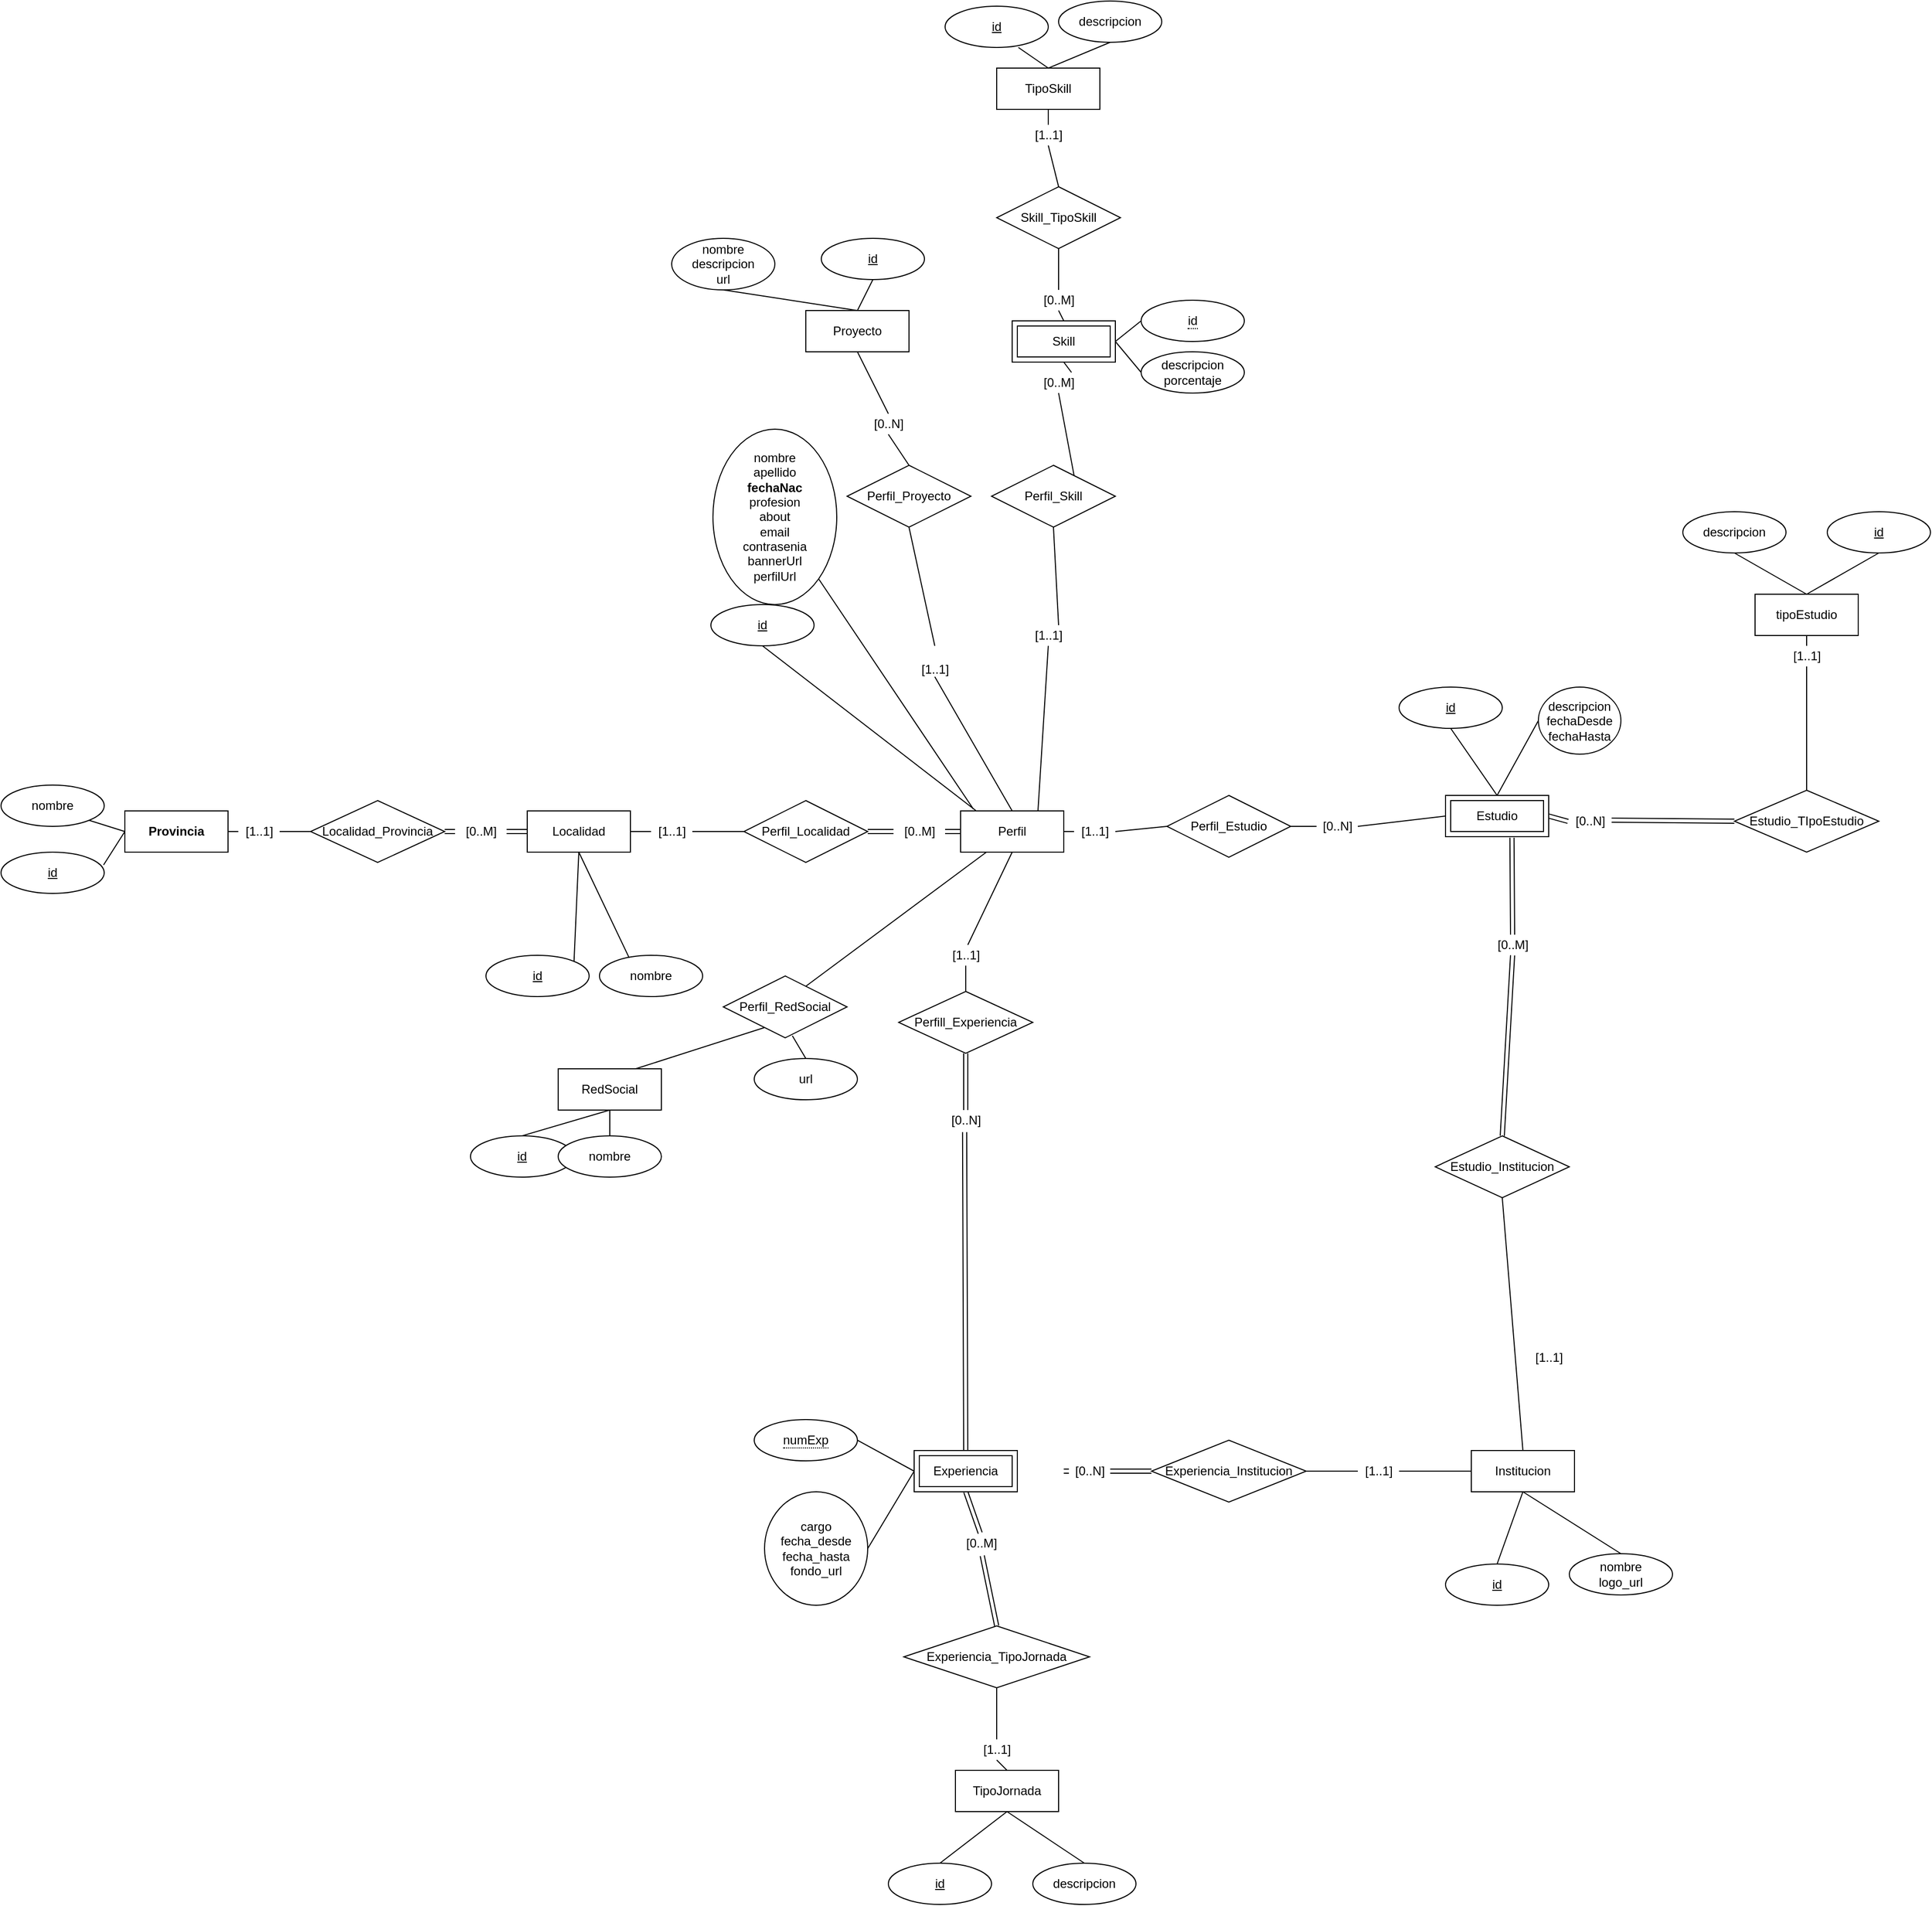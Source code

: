 <mxfile version="18.0.1" type="device"><diagram id="i4oHyw5RHBlCEO03OE9B" name="Página-1"><mxGraphModel dx="2996" dy="2034" grid="1" gridSize="10" guides="1" tooltips="1" connect="1" arrows="1" fold="1" page="1" pageScale="1" pageWidth="827" pageHeight="1169" math="0" shadow="0"><root><mxCell id="0"/><mxCell id="1" parent="0"/><mxCell id="S0zq8qi83F_R6jQLHYuu-1" value="Perfil" style="whiteSpace=wrap;html=1;align=center;" parent="1" vertex="1"><mxGeometry x="40" y="350" width="100" height="40" as="geometry"/></mxCell><mxCell id="S0zq8qi83F_R6jQLHYuu-2" value="id" style="ellipse;whiteSpace=wrap;html=1;align=center;fontStyle=4;" parent="1" vertex="1"><mxGeometry x="-202" y="150" width="100" height="40" as="geometry"/></mxCell><mxCell id="S0zq8qi83F_R6jQLHYuu-4" value="nombre&lt;br&gt;apellido&lt;br&gt;&lt;b&gt;fechaNac&lt;br&gt;&lt;/b&gt;profesion&lt;br&gt;about&lt;br&gt;email&lt;br&gt;contrasenia&lt;br&gt;bannerUrl&lt;br&gt;perfilUrl" style="ellipse;whiteSpace=wrap;html=1;align=center;" parent="1" vertex="1"><mxGeometry x="-200" y="-20" width="120" height="170" as="geometry"/></mxCell><mxCell id="S0zq8qi83F_R6jQLHYuu-13" value="id" style="ellipse;whiteSpace=wrap;html=1;align=center;fontStyle=4;" parent="1" vertex="1"><mxGeometry x="465" y="230" width="100" height="40" as="geometry"/></mxCell><mxCell id="S0zq8qi83F_R6jQLHYuu-14" value="descripcion&lt;br&gt;fechaDesde&lt;br&gt;fechaHasta" style="ellipse;whiteSpace=wrap;html=1;align=center;" parent="1" vertex="1"><mxGeometry x="600" y="230" width="80" height="65" as="geometry"/></mxCell><mxCell id="S0zq8qi83F_R6jQLHYuu-20" value="cargo&lt;br&gt;fecha_desde&lt;br&gt;fecha_hasta&lt;br&gt;fondo_url" style="ellipse;whiteSpace=wrap;html=1;align=center;" parent="1" vertex="1"><mxGeometry x="-150" y="1010" width="100" height="110" as="geometry"/></mxCell><mxCell id="S0zq8qi83F_R6jQLHYuu-21" value="tipoEstudio" style="whiteSpace=wrap;html=1;align=center;" parent="1" vertex="1"><mxGeometry x="810" y="140" width="100" height="40" as="geometry"/></mxCell><mxCell id="S0zq8qi83F_R6jQLHYuu-22" value="id" style="ellipse;whiteSpace=wrap;html=1;align=center;fontStyle=4;" parent="1" vertex="1"><mxGeometry x="880" y="60" width="100" height="40" as="geometry"/></mxCell><mxCell id="S0zq8qi83F_R6jQLHYuu-23" value="descripcion" style="ellipse;whiteSpace=wrap;html=1;align=center;" parent="1" vertex="1"><mxGeometry x="740" y="60" width="100" height="40" as="geometry"/></mxCell><mxCell id="S0zq8qi83F_R6jQLHYuu-25" value="id" style="ellipse;whiteSpace=wrap;html=1;align=center;fontStyle=4;" parent="1" vertex="1"><mxGeometry x="-420" y="490" width="100" height="40" as="geometry"/></mxCell><mxCell id="S0zq8qi83F_R6jQLHYuu-26" value="nombre" style="ellipse;whiteSpace=wrap;html=1;align=center;" parent="1" vertex="1"><mxGeometry x="-310" y="490" width="100" height="40" as="geometry"/></mxCell><mxCell id="S0zq8qi83F_R6jQLHYuu-27" value="Provincia" style="whiteSpace=wrap;html=1;align=center;fontStyle=1" parent="1" vertex="1"><mxGeometry x="-770" y="350" width="100" height="40" as="geometry"/></mxCell><mxCell id="S0zq8qi83F_R6jQLHYuu-28" value="&lt;span style=&quot;font-weight: normal&quot;&gt;id&lt;/span&gt;" style="ellipse;whiteSpace=wrap;html=1;align=center;fontStyle=5;" parent="1" vertex="1"><mxGeometry x="-890" y="390" width="100" height="40" as="geometry"/></mxCell><mxCell id="S0zq8qi83F_R6jQLHYuu-29" value="&lt;span style=&quot;font-weight: normal&quot;&gt;nombre&lt;/span&gt;" style="ellipse;whiteSpace=wrap;html=1;align=center;fontStyle=1" parent="1" vertex="1"><mxGeometry x="-890" y="325" width="100" height="40" as="geometry"/></mxCell><mxCell id="S0zq8qi83F_R6jQLHYuu-30" value="Institucion" style="whiteSpace=wrap;html=1;align=center;" parent="1" vertex="1"><mxGeometry x="535" y="970" width="100" height="40" as="geometry"/></mxCell><mxCell id="S0zq8qi83F_R6jQLHYuu-31" value="id" style="ellipse;whiteSpace=wrap;html=1;align=center;fontStyle=4;" parent="1" vertex="1"><mxGeometry x="510" y="1080" width="100" height="40" as="geometry"/></mxCell><mxCell id="S0zq8qi83F_R6jQLHYuu-32" value="nombre&lt;br&gt;logo_url" style="ellipse;whiteSpace=wrap;html=1;align=center;" parent="1" vertex="1"><mxGeometry x="630" y="1070" width="100" height="40" as="geometry"/></mxCell><mxCell id="S0zq8qi83F_R6jQLHYuu-36" value="" style="endArrow=none;html=1;rounded=0;exitX=1;exitY=0.5;exitDx=0;exitDy=0;entryX=0;entryY=0.5;entryDx=0;entryDy=0;startArrow=none;" parent="1" source="S0zq8qi83F_R6jQLHYuu-98" target="Nz9ilg-382ImDB__fUY_-7" edge="1"><mxGeometry width="50" height="50" relative="1" as="geometry"><mxPoint x="450" y="580" as="sourcePoint"/><mxPoint x="470" y="430" as="targetPoint"/></mxGeometry></mxCell><mxCell id="S0zq8qi83F_R6jQLHYuu-39" value="TipoJornada" style="whiteSpace=wrap;html=1;align=center;" parent="1" vertex="1"><mxGeometry x="35" y="1280" width="100" height="40" as="geometry"/></mxCell><mxCell id="S0zq8qi83F_R6jQLHYuu-40" value="id" style="ellipse;whiteSpace=wrap;html=1;align=center;fontStyle=4;" parent="1" vertex="1"><mxGeometry x="-30" y="1370" width="100" height="40" as="geometry"/></mxCell><mxCell id="S0zq8qi83F_R6jQLHYuu-43" value="descripcion" style="ellipse;whiteSpace=wrap;html=1;align=center;" parent="1" vertex="1"><mxGeometry x="110" y="1370" width="100" height="40" as="geometry"/></mxCell><mxCell id="S0zq8qi83F_R6jQLHYuu-44" value="" style="endArrow=none;html=1;rounded=0;entryX=0;entryY=0.5;entryDx=0;entryDy=0;exitX=1;exitY=0.5;exitDx=0;exitDy=0;startArrow=none;shape=link;" parent="1" source="S0zq8qi83F_R6jQLHYuu-126" target="S0zq8qi83F_R6jQLHYuu-1" edge="1"><mxGeometry width="50" height="50" relative="1" as="geometry"><mxPoint x="-100" y="610" as="sourcePoint"/><mxPoint x="-50" y="560" as="targetPoint"/></mxGeometry></mxCell><mxCell id="S0zq8qi83F_R6jQLHYuu-45" value="" style="endArrow=none;html=1;rounded=0;exitX=0.55;exitY=-0.007;exitDx=0;exitDy=0;entryX=0.5;entryY=1;entryDx=0;entryDy=0;startArrow=none;exitPerimeter=0;" parent="1" source="S0zq8qi83F_R6jQLHYuu-91" target="S0zq8qi83F_R6jQLHYuu-1" edge="1"><mxGeometry width="50" height="50" relative="1" as="geometry"><mxPoint x="90" y="400" as="sourcePoint"/><mxPoint x="320" y="520" as="targetPoint"/></mxGeometry></mxCell><mxCell id="S0zq8qi83F_R6jQLHYuu-47" value="" style="endArrow=none;html=1;rounded=0;entryX=0.644;entryY=1.025;entryDx=0;entryDy=0;exitX=0.5;exitY=0;exitDx=0;exitDy=0;startArrow=none;shape=link;entryPerimeter=0;" parent="1" source="S0zq8qi83F_R6jQLHYuu-101" target="Nz9ilg-382ImDB__fUY_-7" edge="1"><mxGeometry width="50" height="50" relative="1" as="geometry"><mxPoint x="270" y="630" as="sourcePoint"/><mxPoint x="520" y="450" as="targetPoint"/></mxGeometry></mxCell><mxCell id="S0zq8qi83F_R6jQLHYuu-48" value="" style="endArrow=none;html=1;rounded=0;exitX=1;exitY=0.5;exitDx=0;exitDy=0;startArrow=none;shape=link;entryX=0;entryY=0.5;entryDx=0;entryDy=0;" parent="1" source="S0zq8qi83F_R6jQLHYuu-133" target="arsG3ypRmTWVIJzo2mON-3" edge="1"><mxGeometry width="50" height="50" relative="1" as="geometry"><mxPoint x="-470" y="650" as="sourcePoint"/><mxPoint x="-390" y="320" as="targetPoint"/></mxGeometry></mxCell><mxCell id="S0zq8qi83F_R6jQLHYuu-50" value="" style="endArrow=none;html=1;rounded=0;entryX=1;entryY=0.5;entryDx=0;entryDy=0;exitX=-0.032;exitY=0.507;exitDx=0;exitDy=0;startArrow=none;shape=link;exitPerimeter=0;" parent="1" source="S0zq8qi83F_R6jQLHYuu-106" target="Nz9ilg-382ImDB__fUY_-7" edge="1"><mxGeometry width="50" height="50" relative="1" as="geometry"><mxPoint x="70" y="590" as="sourcePoint"/><mxPoint x="520" y="410.0" as="targetPoint"/></mxGeometry></mxCell><mxCell id="S0zq8qi83F_R6jQLHYuu-51" value="Perfill_Experiencia" style="shape=rhombus;perimeter=rhombusPerimeter;whiteSpace=wrap;html=1;align=center;" parent="1" vertex="1"><mxGeometry x="-20" y="525" width="130" height="60" as="geometry"/></mxCell><mxCell id="S0zq8qi83F_R6jQLHYuu-52" value="" style="endArrow=none;html=1;rounded=0;exitX=0.5;exitY=0;exitDx=0;exitDy=0;entryX=0.5;entryY=1;entryDx=0;entryDy=0;shape=link;startArrow=none;" parent="1" source="S0zq8qi83F_R6jQLHYuu-94" target="S0zq8qi83F_R6jQLHYuu-51" edge="1"><mxGeometry width="50" height="50" relative="1" as="geometry"><mxPoint x="90.0" y="680" as="sourcePoint"/><mxPoint x="90.0" y="450" as="targetPoint"/></mxGeometry></mxCell><mxCell id="S0zq8qi83F_R6jQLHYuu-54" value="" style="endArrow=none;html=1;rounded=0;exitX=0;exitY=0.5;exitDx=0;exitDy=0;entryX=1;entryY=0.5;entryDx=0;entryDy=0;startArrow=none;" parent="1" source="Nz9ilg-382ImDB__fUY_-6" target="S0zq8qi83F_R6jQLHYuu-20" edge="1"><mxGeometry width="50" height="50" relative="1" as="geometry"><mxPoint x="40" y="1000" as="sourcePoint"/><mxPoint x="40" y="990" as="targetPoint"/></mxGeometry></mxCell><mxCell id="S0zq8qi83F_R6jQLHYuu-56" value="Perfil_Estudio" style="shape=rhombus;perimeter=rhombusPerimeter;whiteSpace=wrap;html=1;align=center;" parent="1" vertex="1"><mxGeometry x="240" y="335" width="120" height="60" as="geometry"/></mxCell><mxCell id="S0zq8qi83F_R6jQLHYuu-57" value="" style="endArrow=none;html=1;rounded=0;exitX=1;exitY=0.5;exitDx=0;exitDy=0;entryX=0;entryY=0.5;entryDx=0;entryDy=0;startArrow=none;" parent="1" source="S0zq8qi83F_R6jQLHYuu-96" target="S0zq8qi83F_R6jQLHYuu-56" edge="1"><mxGeometry width="50" height="50" relative="1" as="geometry"><mxPoint x="140" y="430" as="sourcePoint"/><mxPoint x="470" y="430" as="targetPoint"/></mxGeometry></mxCell><mxCell id="S0zq8qi83F_R6jQLHYuu-60" value="" style="endArrow=none;html=1;rounded=0;entryX=0.5;entryY=0;entryDx=0;entryDy=0;exitX=0.5;exitY=1;exitDx=0;exitDy=0;" parent="1" source="S0zq8qi83F_R6jQLHYuu-13" target="Nz9ilg-382ImDB__fUY_-7" edge="1"><mxGeometry width="50" height="50" relative="1" as="geometry"><mxPoint x="360" y="570" as="sourcePoint"/><mxPoint x="570" y="430" as="targetPoint"/></mxGeometry></mxCell><mxCell id="S0zq8qi83F_R6jQLHYuu-61" value="" style="endArrow=none;html=1;rounded=0;entryX=0.5;entryY=0;entryDx=0;entryDy=0;exitX=0;exitY=0.5;exitDx=0;exitDy=0;" parent="1" source="S0zq8qi83F_R6jQLHYuu-14" target="Nz9ilg-382ImDB__fUY_-7" edge="1"><mxGeometry width="50" height="50" relative="1" as="geometry"><mxPoint x="360" y="570" as="sourcePoint"/><mxPoint x="570" y="430" as="targetPoint"/></mxGeometry></mxCell><mxCell id="S0zq8qi83F_R6jQLHYuu-62" value="" style="endArrow=none;html=1;rounded=0;entryX=0.5;entryY=0;entryDx=0;entryDy=0;exitX=0.5;exitY=1;exitDx=0;exitDy=0;" parent="1" source="S0zq8qi83F_R6jQLHYuu-22" target="S0zq8qi83F_R6jQLHYuu-21" edge="1"><mxGeometry width="50" height="50" relative="1" as="geometry"><mxPoint x="700" y="560" as="sourcePoint"/><mxPoint x="750" y="510" as="targetPoint"/></mxGeometry></mxCell><mxCell id="S0zq8qi83F_R6jQLHYuu-64" value="" style="endArrow=none;html=1;rounded=0;entryX=0.5;entryY=0;entryDx=0;entryDy=0;exitX=0.5;exitY=1;exitDx=0;exitDy=0;" parent="1" source="S0zq8qi83F_R6jQLHYuu-23" target="S0zq8qi83F_R6jQLHYuu-21" edge="1"><mxGeometry width="50" height="50" relative="1" as="geometry"><mxPoint x="700" y="560" as="sourcePoint"/><mxPoint x="750" y="510" as="targetPoint"/></mxGeometry></mxCell><mxCell id="S0zq8qi83F_R6jQLHYuu-65" value="" style="endArrow=none;html=1;rounded=0;exitX=0.5;exitY=1;exitDx=0;exitDy=0;entryX=0.5;entryY=0;entryDx=0;entryDy=0;" parent="1" source="S0zq8qi83F_R6jQLHYuu-30" target="S0zq8qi83F_R6jQLHYuu-31" edge="1"><mxGeometry width="50" height="50" relative="1" as="geometry"><mxPoint x="460" y="940" as="sourcePoint"/><mxPoint x="510" y="890" as="targetPoint"/></mxGeometry></mxCell><mxCell id="S0zq8qi83F_R6jQLHYuu-66" value="" style="endArrow=none;html=1;rounded=0;entryX=0.5;entryY=1;entryDx=0;entryDy=0;exitX=0.5;exitY=0;exitDx=0;exitDy=0;" parent="1" source="S0zq8qi83F_R6jQLHYuu-32" target="S0zq8qi83F_R6jQLHYuu-30" edge="1"><mxGeometry width="50" height="50" relative="1" as="geometry"><mxPoint x="460" y="940" as="sourcePoint"/><mxPoint x="510" y="890" as="targetPoint"/></mxGeometry></mxCell><mxCell id="S0zq8qi83F_R6jQLHYuu-67" value="" style="endArrow=none;html=1;rounded=0;entryX=0;entryY=0.5;entryDx=0;entryDy=0;exitX=1;exitY=1;exitDx=0;exitDy=0;" parent="1" source="S0zq8qi83F_R6jQLHYuu-29" target="S0zq8qi83F_R6jQLHYuu-27" edge="1"><mxGeometry width="50" height="50" relative="1" as="geometry"><mxPoint x="-500" y="660" as="sourcePoint"/><mxPoint x="-450" y="610" as="targetPoint"/></mxGeometry></mxCell><mxCell id="S0zq8qi83F_R6jQLHYuu-68" value="" style="endArrow=none;html=1;rounded=0;entryX=0;entryY=0.5;entryDx=0;entryDy=0;exitX=0.994;exitY=0.31;exitDx=0;exitDy=0;exitPerimeter=0;" parent="1" source="S0zq8qi83F_R6jQLHYuu-28" target="S0zq8qi83F_R6jQLHYuu-27" edge="1"><mxGeometry width="50" height="50" relative="1" as="geometry"><mxPoint x="-804.645" y="395.858" as="sourcePoint"/><mxPoint x="-450" y="610" as="targetPoint"/></mxGeometry></mxCell><mxCell id="S0zq8qi83F_R6jQLHYuu-71" value="" style="endArrow=none;html=1;rounded=0;exitX=0.5;exitY=1;exitDx=0;exitDy=0;entryX=0.288;entryY=0.061;entryDx=0;entryDy=0;entryPerimeter=0;" parent="1" source="arsG3ypRmTWVIJzo2mON-3" target="S0zq8qi83F_R6jQLHYuu-26" edge="1"><mxGeometry width="50" height="50" relative="1" as="geometry"><mxPoint x="-340" y="450" as="sourcePoint"/><mxPoint x="-80" y="580" as="targetPoint"/></mxGeometry></mxCell><mxCell id="S0zq8qi83F_R6jQLHYuu-72" value="" style="endArrow=none;html=1;rounded=0;entryX=0.5;entryY=1;entryDx=0;entryDy=0;exitX=1;exitY=0;exitDx=0;exitDy=0;" parent="1" source="S0zq8qi83F_R6jQLHYuu-25" target="arsG3ypRmTWVIJzo2mON-3" edge="1"><mxGeometry width="50" height="50" relative="1" as="geometry"><mxPoint x="-130" y="630" as="sourcePoint"/><mxPoint x="-340" y="450" as="targetPoint"/></mxGeometry></mxCell><mxCell id="S0zq8qi83F_R6jQLHYuu-75" value="Experiencia_TipoJornada" style="shape=rhombus;perimeter=rhombusPerimeter;whiteSpace=wrap;html=1;align=center;" parent="1" vertex="1"><mxGeometry x="-15" y="1140" width="180" height="60" as="geometry"/></mxCell><mxCell id="S0zq8qi83F_R6jQLHYuu-76" value="" style="endArrow=none;html=1;rounded=0;exitX=0.5;exitY=0;exitDx=0;exitDy=0;entryX=0.5;entryY=1;entryDx=0;entryDy=0;startArrow=none;" parent="1" source="S0zq8qi83F_R6jQLHYuu-120" target="S0zq8qi83F_R6jQLHYuu-75" edge="1"><mxGeometry width="50" height="50" relative="1" as="geometry"><mxPoint x="90.0" y="1260" as="sourcePoint"/><mxPoint x="90.0" y="1010" as="targetPoint"/></mxGeometry></mxCell><mxCell id="S0zq8qi83F_R6jQLHYuu-77" value="Perfil_Localidad" style="shape=rhombus;perimeter=rhombusPerimeter;whiteSpace=wrap;html=1;align=center;" parent="1" vertex="1"><mxGeometry x="-170" y="340" width="120" height="60" as="geometry"/></mxCell><mxCell id="S0zq8qi83F_R6jQLHYuu-78" value="" style="endArrow=none;html=1;rounded=0;entryX=0;entryY=0.5;entryDx=0;entryDy=0;exitX=1;exitY=0.5;exitDx=0;exitDy=0;startArrow=none;" parent="1" source="S0zq8qi83F_R6jQLHYuu-124" target="S0zq8qi83F_R6jQLHYuu-77" edge="1"><mxGeometry width="50" height="50" relative="1" as="geometry"><mxPoint x="-270" y="370" as="sourcePoint"/><mxPoint x="40.0" y="370" as="targetPoint"/></mxGeometry></mxCell><mxCell id="S0zq8qi83F_R6jQLHYuu-79" value="Localidad_Provincia" style="shape=rhombus;perimeter=rhombusPerimeter;whiteSpace=wrap;html=1;align=center;" parent="1" vertex="1"><mxGeometry x="-590" y="340" width="130" height="60" as="geometry"/></mxCell><mxCell id="S0zq8qi83F_R6jQLHYuu-80" value="" style="endArrow=none;html=1;rounded=0;entryX=0;entryY=0.5;entryDx=0;entryDy=0;exitX=1;exitY=0.5;exitDx=0;exitDy=0;startArrow=none;" parent="1" source="S0zq8qi83F_R6jQLHYuu-128" target="S0zq8qi83F_R6jQLHYuu-79" edge="1"><mxGeometry width="50" height="50" relative="1" as="geometry"><mxPoint x="-670" y="370" as="sourcePoint"/><mxPoint x="-620" y="370" as="targetPoint"/></mxGeometry></mxCell><mxCell id="S0zq8qi83F_R6jQLHYuu-84" value="" style="endArrow=none;html=1;rounded=0;entryX=0.147;entryY=-0.009;entryDx=0;entryDy=0;exitX=0.5;exitY=1;exitDx=0;exitDy=0;entryPerimeter=0;" parent="1" source="S0zq8qi83F_R6jQLHYuu-2" target="S0zq8qi83F_R6jQLHYuu-1" edge="1"><mxGeometry width="50" height="50" relative="1" as="geometry"><mxPoint x="120" y="600" as="sourcePoint"/><mxPoint x="170" y="550" as="targetPoint"/></mxGeometry></mxCell><mxCell id="S0zq8qi83F_R6jQLHYuu-85" value="" style="endArrow=none;html=1;rounded=0;exitX=1;exitY=1;exitDx=0;exitDy=0;entryX=0.125;entryY=-0.04;entryDx=0;entryDy=0;entryPerimeter=0;" parent="1" source="S0zq8qi83F_R6jQLHYuu-4" target="S0zq8qi83F_R6jQLHYuu-1" edge="1"><mxGeometry width="50" height="50" relative="1" as="geometry"><mxPoint x="120" y="600" as="sourcePoint"/><mxPoint x="70" y="400" as="targetPoint"/></mxGeometry></mxCell><mxCell id="S0zq8qi83F_R6jQLHYuu-86" value="Estudio_TIpoEstudio" style="shape=rhombus;perimeter=rhombusPerimeter;whiteSpace=wrap;html=1;align=center;" parent="1" vertex="1"><mxGeometry x="790" y="330" width="140" height="60" as="geometry"/></mxCell><mxCell id="S0zq8qi83F_R6jQLHYuu-87" value="" style="endArrow=none;html=1;rounded=0;entryX=0.5;entryY=0;entryDx=0;entryDy=0;exitX=0.5;exitY=1;exitDx=0;exitDy=0;startArrow=none;" parent="1" source="S0zq8qi83F_R6jQLHYuu-104" target="S0zq8qi83F_R6jQLHYuu-86" edge="1"><mxGeometry width="50" height="50" relative="1" as="geometry"><mxPoint x="720" y="160" as="sourcePoint"/><mxPoint x="720" y="380" as="targetPoint"/></mxGeometry></mxCell><mxCell id="S0zq8qi83F_R6jQLHYuu-88" value="Estudio_Institucion" style="shape=rhombus;perimeter=rhombusPerimeter;whiteSpace=wrap;html=1;align=center;" parent="1" vertex="1"><mxGeometry x="500" y="665" width="130" height="60" as="geometry"/></mxCell><mxCell id="S0zq8qi83F_R6jQLHYuu-89" value="" style="endArrow=none;html=1;rounded=0;entryX=0.5;entryY=1;entryDx=0;entryDy=0;exitX=0.5;exitY=0;exitDx=0;exitDy=0;" parent="1" source="S0zq8qi83F_R6jQLHYuu-30" target="S0zq8qi83F_R6jQLHYuu-88" edge="1"><mxGeometry width="50" height="50" relative="1" as="geometry"><mxPoint x="520" y="680" as="sourcePoint"/><mxPoint x="520" y="450" as="targetPoint"/></mxGeometry></mxCell><mxCell id="S0zq8qi83F_R6jQLHYuu-91" value="[1..1]" style="text;html=1;align=center;verticalAlign=middle;resizable=0;points=[];autosize=1;strokeColor=none;fillColor=none;" parent="1" vertex="1"><mxGeometry x="25" y="480" width="40" height="20" as="geometry"/></mxCell><mxCell id="S0zq8qi83F_R6jQLHYuu-93" value="" style="endArrow=none;html=1;rounded=0;exitX=0.5;exitY=0;exitDx=0;exitDy=0;entryX=0.5;entryY=1;entryDx=0;entryDy=0;startArrow=none;" parent="1" source="S0zq8qi83F_R6jQLHYuu-51" target="S0zq8qi83F_R6jQLHYuu-91" edge="1"><mxGeometry width="50" height="50" relative="1" as="geometry"><mxPoint x="90" y="525" as="sourcePoint"/><mxPoint x="90" y="450" as="targetPoint"/></mxGeometry></mxCell><mxCell id="S0zq8qi83F_R6jQLHYuu-94" value="[0..N]" style="text;html=1;align=center;verticalAlign=middle;resizable=0;points=[];autosize=1;strokeColor=none;fillColor=none;" parent="1" vertex="1"><mxGeometry x="25" y="640" width="40" height="20" as="geometry"/></mxCell><mxCell id="S0zq8qi83F_R6jQLHYuu-96" value="[1..1]" style="text;html=1;align=center;verticalAlign=middle;resizable=0;points=[];autosize=1;strokeColor=none;fillColor=none;" parent="1" vertex="1"><mxGeometry x="150" y="360" width="40" height="20" as="geometry"/></mxCell><mxCell id="S0zq8qi83F_R6jQLHYuu-97" value="" style="endArrow=none;html=1;rounded=0;exitX=1;exitY=0.5;exitDx=0;exitDy=0;entryX=0;entryY=0.5;entryDx=0;entryDy=0;" parent="1" source="S0zq8qi83F_R6jQLHYuu-1" target="S0zq8qi83F_R6jQLHYuu-96" edge="1"><mxGeometry width="50" height="50" relative="1" as="geometry"><mxPoint x="140" y="370" as="sourcePoint"/><mxPoint x="240" y="370" as="targetPoint"/></mxGeometry></mxCell><mxCell id="S0zq8qi83F_R6jQLHYuu-98" value="[0..N]" style="text;html=1;align=center;verticalAlign=middle;resizable=0;points=[];autosize=1;strokeColor=none;fillColor=none;" parent="1" vertex="1"><mxGeometry x="385" y="355" width="40" height="20" as="geometry"/></mxCell><mxCell id="S0zq8qi83F_R6jQLHYuu-99" value="" style="endArrow=none;html=1;rounded=0;exitX=1;exitY=0.5;exitDx=0;exitDy=0;entryX=0;entryY=0.5;entryDx=0;entryDy=0;startArrow=none;" parent="1" source="S0zq8qi83F_R6jQLHYuu-56" target="S0zq8qi83F_R6jQLHYuu-98" edge="1"><mxGeometry width="50" height="50" relative="1" as="geometry"><mxPoint x="360" y="430" as="sourcePoint"/><mxPoint x="470" y="430" as="targetPoint"/></mxGeometry></mxCell><mxCell id="S0zq8qi83F_R6jQLHYuu-100" value="[1..1]" style="text;html=1;align=center;verticalAlign=middle;resizable=0;points=[];autosize=1;strokeColor=none;fillColor=none;" parent="1" vertex="1"><mxGeometry x="590" y="870" width="40" height="20" as="geometry"/></mxCell><mxCell id="S0zq8qi83F_R6jQLHYuu-101" value="[0..M]" style="text;html=1;align=center;verticalAlign=middle;resizable=0;points=[];autosize=1;strokeColor=none;fillColor=none;" parent="1" vertex="1"><mxGeometry x="550" y="470" width="50" height="20" as="geometry"/></mxCell><mxCell id="S0zq8qi83F_R6jQLHYuu-103" value="" style="endArrow=none;html=1;rounded=0;entryX=0.5;entryY=1;entryDx=0;entryDy=0;exitX=0.5;exitY=0;exitDx=0;exitDy=0;startArrow=none;shape=link;" parent="1" source="S0zq8qi83F_R6jQLHYuu-88" target="S0zq8qi83F_R6jQLHYuu-101" edge="1"><mxGeometry width="50" height="50" relative="1" as="geometry"><mxPoint x="520" y="540" as="sourcePoint"/><mxPoint x="520" y="450" as="targetPoint"/></mxGeometry></mxCell><mxCell id="S0zq8qi83F_R6jQLHYuu-104" value="[1..1]" style="text;html=1;align=center;verticalAlign=middle;resizable=0;points=[];autosize=1;strokeColor=none;fillColor=none;" parent="1" vertex="1"><mxGeometry x="840" y="190" width="40" height="20" as="geometry"/></mxCell><mxCell id="S0zq8qi83F_R6jQLHYuu-105" value="" style="endArrow=none;html=1;rounded=0;entryX=0.5;entryY=0;entryDx=0;entryDy=0;exitX=0.5;exitY=1;exitDx=0;exitDy=0;" parent="1" source="S0zq8qi83F_R6jQLHYuu-21" target="S0zq8qi83F_R6jQLHYuu-104" edge="1"><mxGeometry width="50" height="50" relative="1" as="geometry"><mxPoint x="860" y="180" as="sourcePoint"/><mxPoint x="860" y="250" as="targetPoint"/></mxGeometry></mxCell><mxCell id="S0zq8qi83F_R6jQLHYuu-106" value="[0..N]" style="text;html=1;align=center;verticalAlign=middle;resizable=0;points=[];autosize=1;strokeColor=none;fillColor=none;" parent="1" vertex="1"><mxGeometry x="630" y="350" width="40" height="20" as="geometry"/></mxCell><mxCell id="S0zq8qi83F_R6jQLHYuu-108" value="" style="endArrow=none;html=1;rounded=0;entryX=1.025;entryY=0.45;entryDx=0;entryDy=0;exitX=0;exitY=0.5;exitDx=0;exitDy=0;startArrow=none;shape=link;entryPerimeter=0;" parent="1" source="S0zq8qi83F_R6jQLHYuu-86" target="S0zq8qi83F_R6jQLHYuu-106" edge="1"><mxGeometry width="50" height="50" relative="1" as="geometry"><mxPoint x="520" y="320" as="sourcePoint"/><mxPoint x="520" y="410" as="targetPoint"/></mxGeometry></mxCell><mxCell id="S0zq8qi83F_R6jQLHYuu-109" value="" style="endArrow=none;html=1;rounded=0;exitX=0.5;exitY=1;exitDx=0;exitDy=0;entryX=0.5;entryY=0;entryDx=0;entryDy=0;" parent="1" source="S0zq8qi83F_R6jQLHYuu-39" target="S0zq8qi83F_R6jQLHYuu-40" edge="1"><mxGeometry width="50" height="50" relative="1" as="geometry"><mxPoint x="40" y="1100" as="sourcePoint"/><mxPoint x="90" y="1050" as="targetPoint"/></mxGeometry></mxCell><mxCell id="S0zq8qi83F_R6jQLHYuu-110" value="" style="endArrow=none;html=1;rounded=0;exitX=0.5;exitY=1;exitDx=0;exitDy=0;entryX=0.5;entryY=0;entryDx=0;entryDy=0;" parent="1" source="S0zq8qi83F_R6jQLHYuu-39" target="S0zq8qi83F_R6jQLHYuu-43" edge="1"><mxGeometry width="50" height="50" relative="1" as="geometry"><mxPoint x="40" y="1100" as="sourcePoint"/><mxPoint x="160" y="1370" as="targetPoint"/></mxGeometry></mxCell><mxCell id="S0zq8qi83F_R6jQLHYuu-111" value="" style="endArrow=none;html=1;rounded=0;exitX=1;exitY=0.5;exitDx=0;exitDy=0;entryX=0;entryY=0.5;entryDx=0;entryDy=0;startArrow=none;" parent="1" source="S0zq8qi83F_R6jQLHYuu-114" target="S0zq8qi83F_R6jQLHYuu-30" edge="1"><mxGeometry width="50" height="50" relative="1" as="geometry"><mxPoint x="350" y="1010" as="sourcePoint"/><mxPoint x="400" y="960" as="targetPoint"/></mxGeometry></mxCell><mxCell id="S0zq8qi83F_R6jQLHYuu-112" value="Experiencia_Institucion" style="shape=rhombus;perimeter=rhombusPerimeter;whiteSpace=wrap;html=1;align=center;" parent="1" vertex="1"><mxGeometry x="225" y="960" width="150" height="60" as="geometry"/></mxCell><mxCell id="S0zq8qi83F_R6jQLHYuu-113" value="" style="endArrow=none;html=1;rounded=0;exitX=1;exitY=0.5;exitDx=0;exitDy=0;entryX=0;entryY=0.5;entryDx=0;entryDy=0;shape=link;startArrow=none;" parent="1" source="S0zq8qi83F_R6jQLHYuu-116" target="S0zq8qi83F_R6jQLHYuu-112" edge="1"><mxGeometry width="50" height="50" relative="1" as="geometry"><mxPoint x="140" y="990.0" as="sourcePoint"/><mxPoint x="470" y="990.0" as="targetPoint"/></mxGeometry></mxCell><mxCell id="S0zq8qi83F_R6jQLHYuu-114" value="[1..1]" style="text;html=1;align=center;verticalAlign=middle;resizable=0;points=[];autosize=1;strokeColor=none;fillColor=none;" parent="1" vertex="1"><mxGeometry x="425" y="980" width="40" height="20" as="geometry"/></mxCell><mxCell id="S0zq8qi83F_R6jQLHYuu-115" value="" style="endArrow=none;html=1;rounded=0;exitX=1;exitY=0.5;exitDx=0;exitDy=0;entryX=0;entryY=0.5;entryDx=0;entryDy=0;startArrow=none;" parent="1" source="S0zq8qi83F_R6jQLHYuu-112" target="S0zq8qi83F_R6jQLHYuu-114" edge="1"><mxGeometry width="50" height="50" relative="1" as="geometry"><mxPoint x="375" y="990.0" as="sourcePoint"/><mxPoint x="470" y="990.0" as="targetPoint"/></mxGeometry></mxCell><mxCell id="S0zq8qi83F_R6jQLHYuu-116" value="[0..N]" style="text;html=1;align=center;verticalAlign=middle;resizable=0;points=[];autosize=1;strokeColor=none;fillColor=none;" parent="1" vertex="1"><mxGeometry x="145" y="980" width="40" height="20" as="geometry"/></mxCell><mxCell id="S0zq8qi83F_R6jQLHYuu-118" value="" style="endArrow=none;html=1;rounded=0;entryX=0;entryY=0.5;entryDx=0;entryDy=0;shape=link;exitX=1;exitY=0.5;exitDx=0;exitDy=0;" parent="1" target="S0zq8qi83F_R6jQLHYuu-116" edge="1"><mxGeometry width="50" height="50" relative="1" as="geometry"><mxPoint x="140" y="990" as="sourcePoint"/><mxPoint x="225" y="990" as="targetPoint"/></mxGeometry></mxCell><mxCell id="S0zq8qi83F_R6jQLHYuu-120" value="[1..1]" style="text;html=1;align=center;verticalAlign=middle;resizable=0;points=[];autosize=1;strokeColor=none;fillColor=none;" parent="1" vertex="1"><mxGeometry x="55" y="1250" width="40" height="20" as="geometry"/></mxCell><mxCell id="S0zq8qi83F_R6jQLHYuu-121" value="" style="endArrow=none;html=1;rounded=0;exitX=0.5;exitY=0;exitDx=0;exitDy=0;entryX=0.5;entryY=1;entryDx=0;entryDy=0;" parent="1" source="S0zq8qi83F_R6jQLHYuu-39" target="S0zq8qi83F_R6jQLHYuu-120" edge="1"><mxGeometry width="50" height="50" relative="1" as="geometry"><mxPoint x="90" y="1280" as="sourcePoint"/><mxPoint x="90" y="1165" as="targetPoint"/></mxGeometry></mxCell><mxCell id="S0zq8qi83F_R6jQLHYuu-122" value="[0..M]" style="text;html=1;align=center;verticalAlign=middle;resizable=0;points=[];autosize=1;strokeColor=none;fillColor=none;" parent="1" vertex="1"><mxGeometry x="35" y="1050" width="50" height="20" as="geometry"/></mxCell><mxCell id="S0zq8qi83F_R6jQLHYuu-123" value="" style="endArrow=none;html=1;rounded=0;exitX=0.5;exitY=0;exitDx=0;exitDy=0;startArrow=none;shape=link;entryX=0.473;entryY=1.069;entryDx=0;entryDy=0;entryPerimeter=0;" parent="1" source="Nz9ilg-382ImDB__fUY_-6" target="S0zq8qi83F_R6jQLHYuu-94" edge="1"><mxGeometry width="50" height="50" relative="1" as="geometry"><mxPoint x="90" y="760" as="sourcePoint"/><mxPoint x="91" y="750" as="targetPoint"/></mxGeometry></mxCell><mxCell id="S0zq8qi83F_R6jQLHYuu-124" value="[1..1]" style="text;html=1;align=center;verticalAlign=middle;resizable=0;points=[];autosize=1;strokeColor=none;fillColor=none;" parent="1" vertex="1"><mxGeometry x="-260" y="360" width="40" height="20" as="geometry"/></mxCell><mxCell id="S0zq8qi83F_R6jQLHYuu-125" value="" style="endArrow=none;html=1;rounded=0;entryX=0;entryY=0.5;entryDx=0;entryDy=0;exitX=1;exitY=0.5;exitDx=0;exitDy=0;" parent="1" source="arsG3ypRmTWVIJzo2mON-3" target="S0zq8qi83F_R6jQLHYuu-124" edge="1"><mxGeometry width="50" height="50" relative="1" as="geometry"><mxPoint x="-290" y="370" as="sourcePoint"/><mxPoint x="-170" y="370" as="targetPoint"/></mxGeometry></mxCell><mxCell id="S0zq8qi83F_R6jQLHYuu-126" value="[0..M]" style="text;html=1;align=center;verticalAlign=middle;resizable=0;points=[];autosize=1;strokeColor=none;fillColor=none;" parent="1" vertex="1"><mxGeometry x="-25" y="360" width="50" height="20" as="geometry"/></mxCell><mxCell id="S0zq8qi83F_R6jQLHYuu-127" value="" style="endArrow=none;html=1;rounded=0;entryX=0;entryY=0.5;entryDx=0;entryDy=0;exitX=1;exitY=0.5;exitDx=0;exitDy=0;startArrow=none;shape=link;" parent="1" source="S0zq8qi83F_R6jQLHYuu-77" target="S0zq8qi83F_R6jQLHYuu-126" edge="1"><mxGeometry width="50" height="50" relative="1" as="geometry"><mxPoint x="-50" y="370" as="sourcePoint"/><mxPoint x="40" y="370" as="targetPoint"/></mxGeometry></mxCell><mxCell id="S0zq8qi83F_R6jQLHYuu-128" value="[1..1]" style="text;html=1;align=center;verticalAlign=middle;resizable=0;points=[];autosize=1;strokeColor=none;fillColor=none;" parent="1" vertex="1"><mxGeometry x="-660" y="360" width="40" height="20" as="geometry"/></mxCell><mxCell id="S0zq8qi83F_R6jQLHYuu-132" value="" style="endArrow=none;html=1;rounded=0;entryX=0;entryY=0.5;entryDx=0;entryDy=0;exitX=1;exitY=0.5;exitDx=0;exitDy=0;" parent="1" source="S0zq8qi83F_R6jQLHYuu-27" target="S0zq8qi83F_R6jQLHYuu-128" edge="1"><mxGeometry width="50" height="50" relative="1" as="geometry"><mxPoint x="-670" y="370" as="sourcePoint"/><mxPoint x="-590" y="370" as="targetPoint"/></mxGeometry></mxCell><mxCell id="S0zq8qi83F_R6jQLHYuu-133" value="[0..M]" style="text;html=1;align=center;verticalAlign=middle;resizable=0;points=[];autosize=1;strokeColor=none;fillColor=none;" parent="1" vertex="1"><mxGeometry x="-450" y="360" width="50" height="20" as="geometry"/></mxCell><mxCell id="S0zq8qi83F_R6jQLHYuu-134" value="" style="endArrow=none;html=1;rounded=0;entryX=0;entryY=0.5;entryDx=0;entryDy=0;exitX=1;exitY=0.5;exitDx=0;exitDy=0;startArrow=none;shape=link;" parent="1" source="S0zq8qi83F_R6jQLHYuu-79" target="S0zq8qi83F_R6jQLHYuu-133" edge="1"><mxGeometry width="50" height="50" relative="1" as="geometry"><mxPoint x="-460" y="370" as="sourcePoint"/><mxPoint x="-370" y="370" as="targetPoint"/></mxGeometry></mxCell><mxCell id="S0zq8qi83F_R6jQLHYuu-140" value="Proyecto" style="whiteSpace=wrap;html=1;align=center;" parent="1" vertex="1"><mxGeometry x="-110" y="-135" width="100" height="40" as="geometry"/></mxCell><mxCell id="S0zq8qi83F_R6jQLHYuu-143" value="&lt;span style=&quot;border-bottom: 1px dotted&quot;&gt;numExp&lt;/span&gt;" style="ellipse;whiteSpace=wrap;html=1;align=center;" parent="1" vertex="1"><mxGeometry x="-160" y="940" width="100" height="40" as="geometry"/></mxCell><mxCell id="S0zq8qi83F_R6jQLHYuu-144" value="id" style="ellipse;whiteSpace=wrap;html=1;align=center;fontStyle=4;" parent="1" vertex="1"><mxGeometry x="-95" y="-205" width="100" height="40" as="geometry"/></mxCell><mxCell id="S0zq8qi83F_R6jQLHYuu-145" value="nombre&lt;br&gt;descripcion&lt;br&gt;url" style="ellipse;whiteSpace=wrap;html=1;align=center;" parent="1" vertex="1"><mxGeometry x="-240" y="-205" width="100" height="50" as="geometry"/></mxCell><mxCell id="S0zq8qi83F_R6jQLHYuu-146" value="" style="endArrow=none;html=1;rounded=0;entryX=0.5;entryY=0;entryDx=0;entryDy=0;exitX=0.5;exitY=1;exitDx=0;exitDy=0;" parent="1" source="S0zq8qi83F_R6jQLHYuu-144" target="S0zq8qi83F_R6jQLHYuu-140" edge="1"><mxGeometry width="50" height="50" relative="1" as="geometry"><mxPoint x="-185" y="60" as="sourcePoint"/><mxPoint x="-135" y="10" as="targetPoint"/></mxGeometry></mxCell><mxCell id="S0zq8qi83F_R6jQLHYuu-147" value="" style="endArrow=none;html=1;rounded=0;entryX=0.5;entryY=0;entryDx=0;entryDy=0;exitX=0.5;exitY=1;exitDx=0;exitDy=0;" parent="1" source="S0zq8qi83F_R6jQLHYuu-145" target="S0zq8qi83F_R6jQLHYuu-140" edge="1"><mxGeometry width="50" height="50" relative="1" as="geometry"><mxPoint x="-185" y="60" as="sourcePoint"/><mxPoint x="-135" y="10" as="targetPoint"/></mxGeometry></mxCell><mxCell id="S0zq8qi83F_R6jQLHYuu-148" value="" style="endArrow=none;html=1;rounded=0;entryX=0.5;entryY=1;entryDx=0;entryDy=0;exitX=0.5;exitY=0;exitDx=0;exitDy=0;startArrow=none;" parent="1" source="S0zq8qi83F_R6jQLHYuu-155" target="S0zq8qi83F_R6jQLHYuu-140" edge="1"><mxGeometry width="50" height="50" relative="1" as="geometry"><mxPoint x="-280" y="190" as="sourcePoint"/><mxPoint x="-230" y="140" as="targetPoint"/></mxGeometry></mxCell><mxCell id="S0zq8qi83F_R6jQLHYuu-153" value="Perfil_Proyecto" style="shape=rhombus;perimeter=rhombusPerimeter;whiteSpace=wrap;html=1;align=center;" parent="1" vertex="1"><mxGeometry x="-70" y="15" width="120" height="60" as="geometry"/></mxCell><mxCell id="S0zq8qi83F_R6jQLHYuu-154" value="" style="endArrow=none;html=1;rounded=0;entryX=0.5;entryY=1;entryDx=0;entryDy=0;exitX=0.5;exitY=0;exitDx=0;exitDy=0;startArrow=none;" parent="1" source="S0zq8qi83F_R6jQLHYuu-157" target="S0zq8qi83F_R6jQLHYuu-153" edge="1"><mxGeometry width="50" height="50" relative="1" as="geometry"><mxPoint x="-170" y="150" as="sourcePoint"/><mxPoint x="-170" y="-100" as="targetPoint"/></mxGeometry></mxCell><mxCell id="S0zq8qi83F_R6jQLHYuu-155" value="[0..N]" style="text;html=1;align=center;verticalAlign=middle;resizable=0;points=[];autosize=1;strokeColor=none;fillColor=none;" parent="1" vertex="1"><mxGeometry x="-50" y="-35" width="40" height="20" as="geometry"/></mxCell><mxCell id="S0zq8qi83F_R6jQLHYuu-156" value="" style="endArrow=none;html=1;rounded=0;entryX=0.5;entryY=1;entryDx=0;entryDy=0;exitX=0.5;exitY=0;exitDx=0;exitDy=0;startArrow=none;" parent="1" source="S0zq8qi83F_R6jQLHYuu-153" target="S0zq8qi83F_R6jQLHYuu-155" edge="1"><mxGeometry width="50" height="50" relative="1" as="geometry"><mxPoint x="-170" y="-10" as="sourcePoint"/><mxPoint x="-170" y="-100" as="targetPoint"/></mxGeometry></mxCell><mxCell id="S0zq8qi83F_R6jQLHYuu-157" value="&lt;br&gt;[1..1]" style="text;html=1;align=center;verticalAlign=middle;resizable=0;points=[];autosize=1;strokeColor=none;fillColor=none;" parent="1" vertex="1"><mxGeometry x="-5" y="190" width="40" height="30" as="geometry"/></mxCell><mxCell id="S0zq8qi83F_R6jQLHYuu-158" value="" style="endArrow=none;html=1;rounded=0;entryX=0.5;entryY=1;entryDx=0;entryDy=0;exitX=0.5;exitY=0;exitDx=0;exitDy=0;" parent="1" source="S0zq8qi83F_R6jQLHYuu-1" target="S0zq8qi83F_R6jQLHYuu-157" edge="1"><mxGeometry width="50" height="50" relative="1" as="geometry"><mxPoint x="90" y="410" as="sourcePoint"/><mxPoint x="90" y="310" as="targetPoint"/></mxGeometry></mxCell><mxCell id="kuc0rr9R2LW27P8wXxYF-16" value="RedSocial" style="whiteSpace=wrap;html=1;align=center;" parent="1" vertex="1"><mxGeometry x="-350" y="600" width="100" height="40" as="geometry"/></mxCell><mxCell id="kuc0rr9R2LW27P8wXxYF-17" value="" style="endArrow=none;html=1;rounded=0;exitX=0.75;exitY=0;exitDx=0;exitDy=0;entryX=0.25;entryY=1;entryDx=0;entryDy=0;startArrow=none;" parent="1" source="kuc0rr9R2LW27P8wXxYF-18" target="S0zq8qi83F_R6jQLHYuu-1" edge="1"><mxGeometry width="50" height="50" relative="1" as="geometry"><mxPoint x="130" y="600" as="sourcePoint"/><mxPoint x="180" y="550" as="targetPoint"/></mxGeometry></mxCell><mxCell id="kuc0rr9R2LW27P8wXxYF-18" value="Perfil_RedSocial" style="shape=rhombus;perimeter=rhombusPerimeter;whiteSpace=wrap;html=1;align=center;" parent="1" vertex="1"><mxGeometry x="-190" y="510" width="120" height="60" as="geometry"/></mxCell><mxCell id="kuc0rr9R2LW27P8wXxYF-19" value="" style="endArrow=none;html=1;rounded=0;exitX=0.75;exitY=0;exitDx=0;exitDy=0;entryX=0.25;entryY=1;entryDx=0;entryDy=0;" parent="1" source="kuc0rr9R2LW27P8wXxYF-16" target="kuc0rr9R2LW27P8wXxYF-18" edge="1"><mxGeometry width="50" height="50" relative="1" as="geometry"><mxPoint x="-145" y="600" as="sourcePoint"/><mxPoint x="65" y="450" as="targetPoint"/></mxGeometry></mxCell><mxCell id="kuc0rr9R2LW27P8wXxYF-21" value="id" style="ellipse;whiteSpace=wrap;html=1;align=center;fontStyle=4;" parent="1" vertex="1"><mxGeometry x="-435" y="665" width="100" height="40" as="geometry"/></mxCell><mxCell id="kuc0rr9R2LW27P8wXxYF-22" value="nombre" style="ellipse;whiteSpace=wrap;html=1;align=center;" parent="1" vertex="1"><mxGeometry x="-350" y="665" width="100" height="40" as="geometry"/></mxCell><mxCell id="kuc0rr9R2LW27P8wXxYF-23" value="" style="endArrow=none;html=1;rounded=0;exitX=0.5;exitY=0;exitDx=0;exitDy=0;entryX=0.5;entryY=1;entryDx=0;entryDy=0;" parent="1" source="kuc0rr9R2LW27P8wXxYF-22" target="kuc0rr9R2LW27P8wXxYF-16" edge="1"><mxGeometry width="50" height="50" relative="1" as="geometry"><mxPoint x="130" y="600" as="sourcePoint"/><mxPoint x="180" y="550" as="targetPoint"/></mxGeometry></mxCell><mxCell id="kuc0rr9R2LW27P8wXxYF-24" value="" style="endArrow=none;html=1;rounded=0;exitX=0.5;exitY=0;exitDx=0;exitDy=0;entryX=0.5;entryY=1;entryDx=0;entryDy=0;" parent="1" source="kuc0rr9R2LW27P8wXxYF-21" target="kuc0rr9R2LW27P8wXxYF-16" edge="1"><mxGeometry width="50" height="50" relative="1" as="geometry"><mxPoint x="130" y="600" as="sourcePoint"/><mxPoint x="-210" y="670" as="targetPoint"/></mxGeometry></mxCell><mxCell id="kuc0rr9R2LW27P8wXxYF-26" value="url" style="ellipse;whiteSpace=wrap;html=1;align=center;" parent="1" vertex="1"><mxGeometry x="-160" y="590" width="100" height="40" as="geometry"/></mxCell><mxCell id="kuc0rr9R2LW27P8wXxYF-27" value="" style="endArrow=none;html=1;rounded=0;exitX=0.5;exitY=0;exitDx=0;exitDy=0;entryX=0.558;entryY=0.967;entryDx=0;entryDy=0;entryPerimeter=0;" parent="1" source="kuc0rr9R2LW27P8wXxYF-26" target="kuc0rr9R2LW27P8wXxYF-18" edge="1"><mxGeometry width="50" height="50" relative="1" as="geometry"><mxPoint x="260" y="670" as="sourcePoint"/><mxPoint x="310" y="620" as="targetPoint"/></mxGeometry></mxCell><mxCell id="Nz9ilg-382ImDB__fUY_-3" value="" style="endArrow=none;html=1;rounded=0;exitX=1;exitY=0.5;exitDx=0;exitDy=0;entryX=0;entryY=0.5;entryDx=0;entryDy=0;" parent="1" source="S0zq8qi83F_R6jQLHYuu-143" target="Nz9ilg-382ImDB__fUY_-6" edge="1"><mxGeometry width="50" height="50" relative="1" as="geometry"><mxPoint x="-10" y="950" as="sourcePoint"/><mxPoint x="40" y="1000" as="targetPoint"/></mxGeometry></mxCell><mxCell id="Nz9ilg-382ImDB__fUY_-4" value="" style="endArrow=none;html=1;rounded=0;exitX=0.5;exitY=0;exitDx=0;exitDy=0;startArrow=none;shape=link;entryX=0.52;entryY=1.1;entryDx=0;entryDy=0;entryPerimeter=0;" parent="1" source="S0zq8qi83F_R6jQLHYuu-75" target="S0zq8qi83F_R6jQLHYuu-122" edge="1"><mxGeometry width="50" height="50" relative="1" as="geometry"><mxPoint x="90" y="1105" as="sourcePoint"/><mxPoint x="100" y="1050" as="targetPoint"/></mxGeometry></mxCell><mxCell id="Nz9ilg-382ImDB__fUY_-5" value="" style="endArrow=none;html=1;rounded=0;exitX=0.5;exitY=1;exitDx=0;exitDy=0;startArrow=none;shape=link;entryX=0.48;entryY=0;entryDx=0;entryDy=0;entryPerimeter=0;" parent="1" source="Nz9ilg-382ImDB__fUY_-6" target="S0zq8qi83F_R6jQLHYuu-122" edge="1"><mxGeometry width="50" height="50" relative="1" as="geometry"><mxPoint x="90" y="1010" as="sourcePoint"/><mxPoint x="101" y="970" as="targetPoint"/></mxGeometry></mxCell><mxCell id="Nz9ilg-382ImDB__fUY_-6" value="Experiencia" style="shape=ext;margin=3;double=1;whiteSpace=wrap;html=1;align=center;" parent="1" vertex="1"><mxGeometry x="-5" y="970" width="100" height="40" as="geometry"/></mxCell><mxCell id="Nz9ilg-382ImDB__fUY_-7" value="Estudio" style="shape=ext;margin=3;double=1;whiteSpace=wrap;html=1;align=center;" parent="1" vertex="1"><mxGeometry x="510" y="335" width="100" height="40" as="geometry"/></mxCell><mxCell id="P5yr95A_3ZHZPH1WrM9L-1" value="Skill" style="shape=ext;margin=3;double=1;whiteSpace=wrap;html=1;align=center;" parent="1" vertex="1"><mxGeometry x="90" y="-125" width="100" height="40" as="geometry"/></mxCell><mxCell id="P5yr95A_3ZHZPH1WrM9L-6" value="&lt;span style=&quot;border-bottom: 1px dotted&quot;&gt;id&lt;/span&gt;" style="ellipse;whiteSpace=wrap;html=1;align=center;" parent="1" vertex="1"><mxGeometry x="215" y="-145" width="100" height="40" as="geometry"/></mxCell><mxCell id="P5yr95A_3ZHZPH1WrM9L-7" value="descripcion&lt;br&gt;porcentaje" style="ellipse;whiteSpace=wrap;html=1;align=center;" parent="1" vertex="1"><mxGeometry x="215" y="-95" width="100" height="40" as="geometry"/></mxCell><mxCell id="P5yr95A_3ZHZPH1WrM9L-8" value="TipoSkill" style="whiteSpace=wrap;html=1;align=center;" parent="1" vertex="1"><mxGeometry x="75" y="-370" width="100" height="40" as="geometry"/></mxCell><mxCell id="P5yr95A_3ZHZPH1WrM9L-9" value="id" style="ellipse;whiteSpace=wrap;html=1;align=center;fontStyle=4;" parent="1" vertex="1"><mxGeometry x="25" y="-430" width="100" height="40" as="geometry"/></mxCell><mxCell id="P5yr95A_3ZHZPH1WrM9L-10" value="descripcion" style="ellipse;whiteSpace=wrap;html=1;align=center;" parent="1" vertex="1"><mxGeometry x="135" y="-435" width="100" height="40" as="geometry"/></mxCell><mxCell id="P5yr95A_3ZHZPH1WrM9L-11" value="" style="endArrow=none;html=1;rounded=0;exitX=0.75;exitY=0;exitDx=0;exitDy=0;entryX=0.5;entryY=1;entryDx=0;entryDy=0;startArrow=none;" parent="1" source="P5yr95A_3ZHZPH1WrM9L-19" target="P5yr95A_3ZHZPH1WrM9L-1" edge="1"><mxGeometry width="50" height="50" relative="1" as="geometry"><mxPoint y="-15" as="sourcePoint"/><mxPoint x="50" y="-65" as="targetPoint"/></mxGeometry></mxCell><mxCell id="P5yr95A_3ZHZPH1WrM9L-12" value="" style="endArrow=none;html=1;rounded=0;entryX=0.5;entryY=0;entryDx=0;entryDy=0;exitX=0.5;exitY=1;exitDx=0;exitDy=0;startArrow=none;" parent="1" source="P5yr95A_3ZHZPH1WrM9L-23" target="P5yr95A_3ZHZPH1WrM9L-1" edge="1"><mxGeometry width="50" height="50" relative="1" as="geometry"><mxPoint y="-15" as="sourcePoint"/><mxPoint x="50" y="-65" as="targetPoint"/></mxGeometry></mxCell><mxCell id="P5yr95A_3ZHZPH1WrM9L-13" value="Perfil_Skill" style="shape=rhombus;perimeter=rhombusPerimeter;whiteSpace=wrap;html=1;align=center;" parent="1" vertex="1"><mxGeometry x="70" y="15" width="120" height="60" as="geometry"/></mxCell><mxCell id="P5yr95A_3ZHZPH1WrM9L-14" value="" style="endArrow=none;html=1;rounded=0;exitX=0.75;exitY=0;exitDx=0;exitDy=0;entryX=0.5;entryY=1;entryDx=0;entryDy=0;startArrow=none;" parent="1" source="P5yr95A_3ZHZPH1WrM9L-17" target="P5yr95A_3ZHZPH1WrM9L-13" edge="1"><mxGeometry width="50" height="50" relative="1" as="geometry"><mxPoint x="105" y="215" as="sourcePoint"/><mxPoint x="140" y="-85" as="targetPoint"/></mxGeometry></mxCell><mxCell id="P5yr95A_3ZHZPH1WrM9L-15" value="Skill_TipoSkill" style="shape=rhombus;perimeter=rhombusPerimeter;whiteSpace=wrap;html=1;align=center;" parent="1" vertex="1"><mxGeometry x="75" y="-255" width="120" height="60" as="geometry"/></mxCell><mxCell id="P5yr95A_3ZHZPH1WrM9L-16" value="" style="endArrow=none;html=1;rounded=0;entryX=0.5;entryY=0;entryDx=0;entryDy=0;exitX=0.5;exitY=1;exitDx=0;exitDy=0;startArrow=none;" parent="1" source="P5yr95A_3ZHZPH1WrM9L-21" target="P5yr95A_3ZHZPH1WrM9L-15" edge="1"><mxGeometry width="50" height="50" relative="1" as="geometry"><mxPoint x="135" y="-270" as="sourcePoint"/><mxPoint x="140" y="-125" as="targetPoint"/></mxGeometry></mxCell><mxCell id="P5yr95A_3ZHZPH1WrM9L-17" value="[1..1]" style="text;html=1;align=center;verticalAlign=middle;resizable=0;points=[];autosize=1;strokeColor=none;fillColor=none;" parent="1" vertex="1"><mxGeometry x="105" y="170" width="40" height="20" as="geometry"/></mxCell><mxCell id="P5yr95A_3ZHZPH1WrM9L-18" value="" style="endArrow=none;html=1;rounded=0;exitX=0.75;exitY=0;exitDx=0;exitDy=0;entryX=0.5;entryY=1;entryDx=0;entryDy=0;" parent="1" source="S0zq8qi83F_R6jQLHYuu-1" target="P5yr95A_3ZHZPH1WrM9L-17" edge="1"><mxGeometry width="50" height="50" relative="1" as="geometry"><mxPoint x="115" y="410" as="sourcePoint"/><mxPoint x="140" y="270" as="targetPoint"/></mxGeometry></mxCell><mxCell id="P5yr95A_3ZHZPH1WrM9L-19" value="[0..M]" style="text;html=1;align=center;verticalAlign=middle;resizable=0;points=[];autosize=1;strokeColor=none;fillColor=none;" parent="1" vertex="1"><mxGeometry x="110" y="-75" width="50" height="20" as="geometry"/></mxCell><mxCell id="P5yr95A_3ZHZPH1WrM9L-20" value="" style="endArrow=none;html=1;rounded=0;exitX=0.75;exitY=0;exitDx=0;exitDy=0;entryX=0.5;entryY=1;entryDx=0;entryDy=0;startArrow=none;" parent="1" source="P5yr95A_3ZHZPH1WrM9L-13" target="P5yr95A_3ZHZPH1WrM9L-19" edge="1"><mxGeometry width="50" height="50" relative="1" as="geometry"><mxPoint x="150" y="25" as="sourcePoint"/><mxPoint x="140" y="-85" as="targetPoint"/></mxGeometry></mxCell><mxCell id="P5yr95A_3ZHZPH1WrM9L-21" value="[1..1]" style="text;html=1;align=center;verticalAlign=middle;resizable=0;points=[];autosize=1;strokeColor=none;fillColor=none;" parent="1" vertex="1"><mxGeometry x="105" y="-315" width="40" height="20" as="geometry"/></mxCell><mxCell id="P5yr95A_3ZHZPH1WrM9L-22" value="" style="endArrow=none;html=1;rounded=0;entryX=0.5;entryY=0;entryDx=0;entryDy=0;exitX=0.5;exitY=1;exitDx=0;exitDy=0;" parent="1" source="P5yr95A_3ZHZPH1WrM9L-8" target="P5yr95A_3ZHZPH1WrM9L-21" edge="1"><mxGeometry width="50" height="50" relative="1" as="geometry"><mxPoint x="125" y="-330" as="sourcePoint"/><mxPoint x="135" y="-255" as="targetPoint"/></mxGeometry></mxCell><mxCell id="P5yr95A_3ZHZPH1WrM9L-23" value="[0..M]" style="text;html=1;align=center;verticalAlign=middle;resizable=0;points=[];autosize=1;strokeColor=none;fillColor=none;" parent="1" vertex="1"><mxGeometry x="110" y="-155" width="50" height="20" as="geometry"/></mxCell><mxCell id="P5yr95A_3ZHZPH1WrM9L-24" value="" style="endArrow=none;html=1;rounded=0;entryX=0.5;entryY=0;entryDx=0;entryDy=0;exitX=0.5;exitY=1;exitDx=0;exitDy=0;startArrow=none;" parent="1" source="P5yr95A_3ZHZPH1WrM9L-15" target="P5yr95A_3ZHZPH1WrM9L-23" edge="1"><mxGeometry width="50" height="50" relative="1" as="geometry"><mxPoint x="135" y="-195" as="sourcePoint"/><mxPoint x="140" y="-125" as="targetPoint"/></mxGeometry></mxCell><mxCell id="arsG3ypRmTWVIJzo2mON-3" value="Localidad" style="whiteSpace=wrap;html=1;align=center;" parent="1" vertex="1"><mxGeometry x="-380" y="350" width="100" height="40" as="geometry"/></mxCell><mxCell id="arsG3ypRmTWVIJzo2mON-27" value="" style="endArrow=none;html=1;rounded=0;entryX=0.5;entryY=0;entryDx=0;entryDy=0;exitX=0.5;exitY=1;exitDx=0;exitDy=0;" parent="1" source="P5yr95A_3ZHZPH1WrM9L-10" target="P5yr95A_3ZHZPH1WrM9L-8" edge="1"><mxGeometry width="50" height="50" relative="1" as="geometry"><mxPoint x="100" y="-190" as="sourcePoint"/><mxPoint x="130" y="-380" as="targetPoint"/></mxGeometry></mxCell><mxCell id="arsG3ypRmTWVIJzo2mON-28" value="" style="endArrow=none;html=1;rounded=0;entryX=0.5;entryY=0;entryDx=0;entryDy=0;exitX=0.71;exitY=1;exitDx=0;exitDy=0;exitPerimeter=0;" parent="1" source="P5yr95A_3ZHZPH1WrM9L-9" target="P5yr95A_3ZHZPH1WrM9L-8" edge="1"><mxGeometry width="50" height="50" relative="1" as="geometry"><mxPoint x="100" y="-190" as="sourcePoint"/><mxPoint x="150" y="-240" as="targetPoint"/></mxGeometry></mxCell><mxCell id="arsG3ypRmTWVIJzo2mON-29" value="" style="endArrow=none;html=1;rounded=0;entryX=0;entryY=0.5;entryDx=0;entryDy=0;exitX=1;exitY=0.5;exitDx=0;exitDy=0;" parent="1" source="P5yr95A_3ZHZPH1WrM9L-1" target="P5yr95A_3ZHZPH1WrM9L-6" edge="1"><mxGeometry width="50" height="50" relative="1" as="geometry"><mxPoint x="240" y="80" as="sourcePoint"/><mxPoint x="290" y="30" as="targetPoint"/></mxGeometry></mxCell><mxCell id="arsG3ypRmTWVIJzo2mON-30" value="" style="endArrow=none;html=1;rounded=0;entryX=0;entryY=0.5;entryDx=0;entryDy=0;exitX=1;exitY=0.5;exitDx=0;exitDy=0;" parent="1" source="P5yr95A_3ZHZPH1WrM9L-1" target="P5yr95A_3ZHZPH1WrM9L-7" edge="1"><mxGeometry width="50" height="50" relative="1" as="geometry"><mxPoint x="240" y="80" as="sourcePoint"/><mxPoint x="290" y="30" as="targetPoint"/></mxGeometry></mxCell></root></mxGraphModel></diagram></mxfile>
